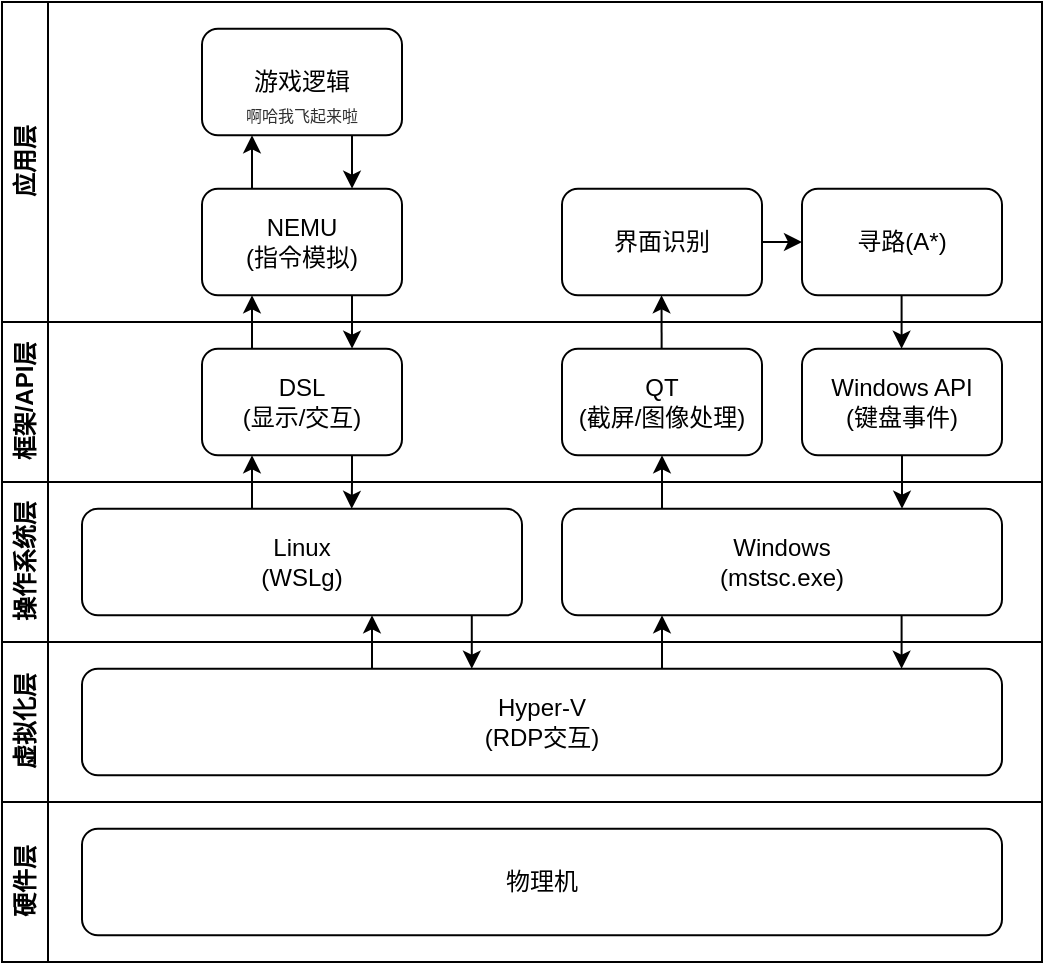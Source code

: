 <mxfile version="24.6.4" type="device">
  <diagram id="kgpKYQtTHZ0yAKxKKP6v" name="Page-1">
    <mxGraphModel dx="1050" dy="669" grid="1" gridSize="10" guides="1" tooltips="1" connect="1" arrows="1" fold="1" page="1" pageScale="1" pageWidth="850" pageHeight="1100" math="0" shadow="0">
      <root>
        <mxCell id="0" />
        <mxCell id="1" parent="0" />
        <mxCell id="DJaSYb6q8fOfhM8VTw5u-53" value="" style="group" vertex="1" connectable="0" parent="1">
          <mxGeometry x="180" y="130" width="520" height="480" as="geometry" />
        </mxCell>
        <mxCell id="DJaSYb6q8fOfhM8VTw5u-1" value="物理机" style="rounded=1;whiteSpace=wrap;html=1;" vertex="1" parent="DJaSYb6q8fOfhM8VTw5u-53">
          <mxGeometry x="40" y="413.333" width="460" height="53.333" as="geometry" />
        </mxCell>
        <mxCell id="DJaSYb6q8fOfhM8VTw5u-2" value="Hyper-V&lt;div&gt;(RDP交互)&lt;/div&gt;" style="rounded=1;whiteSpace=wrap;html=1;" vertex="1" parent="DJaSYb6q8fOfhM8VTw5u-53">
          <mxGeometry x="40" y="333.333" width="460" height="53.333" as="geometry" />
        </mxCell>
        <mxCell id="DJaSYb6q8fOfhM8VTw5u-3" value="Linux&lt;div&gt;(WSLg)&lt;/div&gt;" style="rounded=1;whiteSpace=wrap;html=1;" vertex="1" parent="DJaSYb6q8fOfhM8VTw5u-53">
          <mxGeometry x="40" y="253.333" width="220" height="53.333" as="geometry" />
        </mxCell>
        <mxCell id="DJaSYb6q8fOfhM8VTw5u-4" value="Windows&lt;div&gt;(mstsc.exe)&lt;/div&gt;" style="rounded=1;whiteSpace=wrap;html=1;" vertex="1" parent="DJaSYb6q8fOfhM8VTw5u-53">
          <mxGeometry x="280" y="253.333" width="220" height="53.333" as="geometry" />
        </mxCell>
        <mxCell id="DJaSYb6q8fOfhM8VTw5u-19" style="edgeStyle=orthogonalEdgeStyle;rounded=0;orthogonalLoop=1;jettySize=auto;html=1;exitX=0.75;exitY=1;exitDx=0;exitDy=0;entryX=0.613;entryY=0.001;entryDx=0;entryDy=0;entryPerimeter=0;" edge="1" parent="DJaSYb6q8fOfhM8VTw5u-53" source="DJaSYb6q8fOfhM8VTw5u-6" target="DJaSYb6q8fOfhM8VTw5u-3">
          <mxGeometry relative="1" as="geometry">
            <mxPoint x="175" y="250" as="targetPoint" />
            <Array as="points">
              <mxPoint x="175" y="240" />
              <mxPoint x="175" y="240" />
            </Array>
          </mxGeometry>
        </mxCell>
        <mxCell id="DJaSYb6q8fOfhM8VTw5u-9" value="QT&lt;div&gt;(截屏/图像处理)&lt;/div&gt;" style="rounded=1;whiteSpace=wrap;html=1;" vertex="1" parent="DJaSYb6q8fOfhM8VTw5u-53">
          <mxGeometry x="280" y="173.333" width="100" height="53.333" as="geometry" />
        </mxCell>
        <mxCell id="DJaSYb6q8fOfhM8VTw5u-10" value="寻路(A*)" style="rounded=1;whiteSpace=wrap;html=1;" vertex="1" parent="DJaSYb6q8fOfhM8VTw5u-53">
          <mxGeometry x="400" y="93.33" width="100" height="53.33" as="geometry" />
        </mxCell>
        <mxCell id="DJaSYb6q8fOfhM8VTw5u-12" value="应用层" style="swimlane;horizontal=0;whiteSpace=wrap;html=1;" vertex="1" parent="DJaSYb6q8fOfhM8VTw5u-53">
          <mxGeometry width="520" height="160" as="geometry" />
        </mxCell>
        <mxCell id="DJaSYb6q8fOfhM8VTw5u-34" style="edgeStyle=orthogonalEdgeStyle;rounded=0;orthogonalLoop=1;jettySize=auto;html=1;exitX=0.25;exitY=0;exitDx=0;exitDy=0;" edge="1" parent="DJaSYb6q8fOfhM8VTw5u-12">
          <mxGeometry relative="1" as="geometry">
            <mxPoint x="329.764" y="146.657" as="targetPoint" />
            <mxPoint x="329.82" y="173.323" as="sourcePoint" />
          </mxGeometry>
        </mxCell>
        <mxCell id="DJaSYb6q8fOfhM8VTw5u-48" value="界面识别" style="rounded=1;whiteSpace=wrap;html=1;" vertex="1" parent="DJaSYb6q8fOfhM8VTw5u-12">
          <mxGeometry x="280" y="93.33" width="100" height="53.33" as="geometry" />
        </mxCell>
        <mxCell id="DJaSYb6q8fOfhM8VTw5u-41" style="edgeStyle=orthogonalEdgeStyle;rounded=0;orthogonalLoop=1;jettySize=auto;html=1;exitX=0.25;exitY=0;exitDx=0;exitDy=0;entryX=0.25;entryY=1;entryDx=0;entryDy=0;" edge="1" parent="DJaSYb6q8fOfhM8VTw5u-12" source="DJaSYb6q8fOfhM8VTw5u-5" target="DJaSYb6q8fOfhM8VTw5u-8">
          <mxGeometry relative="1" as="geometry" />
        </mxCell>
        <mxCell id="DJaSYb6q8fOfhM8VTw5u-40" style="edgeStyle=orthogonalEdgeStyle;rounded=0;orthogonalLoop=1;jettySize=auto;html=1;exitX=0.75;exitY=1;exitDx=0;exitDy=0;entryX=0.75;entryY=0;entryDx=0;entryDy=0;" edge="1" parent="DJaSYb6q8fOfhM8VTw5u-12" source="DJaSYb6q8fOfhM8VTw5u-8" target="DJaSYb6q8fOfhM8VTw5u-5">
          <mxGeometry relative="1" as="geometry" />
        </mxCell>
        <mxCell id="DJaSYb6q8fOfhM8VTw5u-6" value="DSL&lt;div&gt;(显示/交互)&lt;/div&gt;" style="rounded=1;whiteSpace=wrap;html=1;" vertex="1" parent="DJaSYb6q8fOfhM8VTw5u-12">
          <mxGeometry x="100" y="173.323" width="100" height="53.333" as="geometry" />
        </mxCell>
        <mxCell id="DJaSYb6q8fOfhM8VTw5u-18" style="edgeStyle=orthogonalEdgeStyle;rounded=0;orthogonalLoop=1;jettySize=auto;html=1;exitX=0.75;exitY=1;exitDx=0;exitDy=0;entryX=0.75;entryY=0;entryDx=0;entryDy=0;" edge="1" parent="DJaSYb6q8fOfhM8VTw5u-12" source="DJaSYb6q8fOfhM8VTw5u-5" target="DJaSYb6q8fOfhM8VTw5u-6">
          <mxGeometry relative="1" as="geometry" />
        </mxCell>
        <mxCell id="DJaSYb6q8fOfhM8VTw5u-5" value="NEMU&lt;div&gt;(指令&lt;span style=&quot;background-color: initial;&quot;&gt;模拟)&lt;/span&gt;&lt;/div&gt;" style="rounded=1;whiteSpace=wrap;html=1;" vertex="1" parent="DJaSYb6q8fOfhM8VTw5u-12">
          <mxGeometry x="100" y="93.323" width="100" height="53.333" as="geometry" />
        </mxCell>
        <mxCell id="DJaSYb6q8fOfhM8VTw5u-45" style="edgeStyle=orthogonalEdgeStyle;rounded=0;orthogonalLoop=1;jettySize=auto;html=1;exitX=0.25;exitY=0;exitDx=0;exitDy=0;entryX=0.25;entryY=1;entryDx=0;entryDy=0;" edge="1" parent="DJaSYb6q8fOfhM8VTw5u-12" source="DJaSYb6q8fOfhM8VTw5u-6" target="DJaSYb6q8fOfhM8VTw5u-5">
          <mxGeometry relative="1" as="geometry" />
        </mxCell>
        <mxCell id="DJaSYb6q8fOfhM8VTw5u-8" value="游戏逻辑" style="rounded=1;whiteSpace=wrap;html=1;" vertex="1" parent="DJaSYb6q8fOfhM8VTw5u-12">
          <mxGeometry x="100" y="13.333" width="100" height="53.333" as="geometry" />
        </mxCell>
        <mxCell id="DJaSYb6q8fOfhM8VTw5u-52" value="啊哈我飞起来啦" style="text;html=1;align=center;verticalAlign=middle;whiteSpace=wrap;rounded=0;fontSize=8;fontColor=#303030;" vertex="1" parent="DJaSYb6q8fOfhM8VTw5u-12">
          <mxGeometry x="105" y="47.34" width="90" height="19.33" as="geometry" />
        </mxCell>
        <mxCell id="DJaSYb6q8fOfhM8VTw5u-13" value="框架/API层" style="swimlane;horizontal=0;whiteSpace=wrap;html=1;" vertex="1" parent="DJaSYb6q8fOfhM8VTw5u-53">
          <mxGeometry y="160" width="520" height="80" as="geometry" />
        </mxCell>
        <mxCell id="DJaSYb6q8fOfhM8VTw5u-24" value="" style="edgeStyle=none;orthogonalLoop=1;jettySize=auto;html=1;rounded=0;" edge="1" parent="DJaSYb6q8fOfhM8VTw5u-13">
          <mxGeometry width="100" relative="1" as="geometry">
            <mxPoint x="330" y="93.333" as="sourcePoint" />
            <mxPoint x="330" y="66.667" as="targetPoint" />
            <Array as="points" />
          </mxGeometry>
        </mxCell>
        <mxCell id="DJaSYb6q8fOfhM8VTw5u-30" value="Windows API&lt;div&gt;(键盘事件)&lt;/div&gt;" style="rounded=1;whiteSpace=wrap;html=1;" vertex="1" parent="DJaSYb6q8fOfhM8VTw5u-13">
          <mxGeometry x="400" y="13.333" width="100" height="53.333" as="geometry" />
        </mxCell>
        <mxCell id="DJaSYb6q8fOfhM8VTw5u-35" value="" style="edgeStyle=none;orthogonalLoop=1;jettySize=auto;html=1;rounded=0;" edge="1" parent="DJaSYb6q8fOfhM8VTw5u-13">
          <mxGeometry width="100" relative="1" as="geometry">
            <mxPoint x="449.8" y="-13.333" as="sourcePoint" />
            <mxPoint x="449.8" y="13.333" as="targetPoint" />
            <Array as="points" />
          </mxGeometry>
        </mxCell>
        <mxCell id="DJaSYb6q8fOfhM8VTw5u-46" value="" style="edgeStyle=none;orthogonalLoop=1;jettySize=auto;html=1;rounded=0;entryX=0.25;entryY=1;entryDx=0;entryDy=0;" edge="1" parent="DJaSYb6q8fOfhM8VTw5u-13" target="DJaSYb6q8fOfhM8VTw5u-6">
          <mxGeometry width="100" relative="1" as="geometry">
            <mxPoint x="125" y="93.333" as="sourcePoint" />
            <mxPoint x="125" y="66.667" as="targetPoint" />
            <Array as="points" />
          </mxGeometry>
        </mxCell>
        <mxCell id="DJaSYb6q8fOfhM8VTw5u-14" value="操作系统层" style="swimlane;horizontal=0;whiteSpace=wrap;html=1;" vertex="1" parent="DJaSYb6q8fOfhM8VTw5u-53">
          <mxGeometry y="240" width="520" height="80" as="geometry" />
        </mxCell>
        <mxCell id="DJaSYb6q8fOfhM8VTw5u-32" style="edgeStyle=orthogonalEdgeStyle;rounded=0;orthogonalLoop=1;jettySize=auto;html=1;exitX=0.75;exitY=1;exitDx=0;exitDy=0;" edge="1" parent="DJaSYb6q8fOfhM8VTw5u-14">
          <mxGeometry relative="1" as="geometry">
            <mxPoint x="234.89" y="93.333" as="targetPoint" />
            <mxPoint x="234.89" y="66.667" as="sourcePoint" />
            <Array as="points">
              <mxPoint x="234.89" y="80" />
              <mxPoint x="234.89" y="80" />
            </Array>
          </mxGeometry>
        </mxCell>
        <mxCell id="DJaSYb6q8fOfhM8VTw5u-33" value="" style="edgeStyle=none;orthogonalLoop=1;jettySize=auto;html=1;rounded=0;" edge="1" parent="DJaSYb6q8fOfhM8VTw5u-14">
          <mxGeometry width="100" relative="1" as="geometry">
            <mxPoint x="330" y="93.333" as="sourcePoint" />
            <mxPoint x="330" y="66.667" as="targetPoint" />
            <Array as="points" />
          </mxGeometry>
        </mxCell>
        <mxCell id="DJaSYb6q8fOfhM8VTw5u-47" value="" style="edgeStyle=none;orthogonalLoop=1;jettySize=auto;html=1;rounded=0;" edge="1" parent="DJaSYb6q8fOfhM8VTw5u-14">
          <mxGeometry width="100" relative="1" as="geometry">
            <mxPoint x="185" y="93.333" as="sourcePoint" />
            <mxPoint x="185" y="66.667" as="targetPoint" />
            <Array as="points" />
          </mxGeometry>
        </mxCell>
        <mxCell id="DJaSYb6q8fOfhM8VTw5u-37" value="" style="edgeStyle=none;orthogonalLoop=1;jettySize=auto;html=1;rounded=0;" edge="1" parent="DJaSYb6q8fOfhM8VTw5u-14">
          <mxGeometry width="100" relative="1" as="geometry">
            <mxPoint x="450" y="-13.333" as="sourcePoint" />
            <mxPoint x="450" y="13.333" as="targetPoint" />
            <Array as="points" />
          </mxGeometry>
        </mxCell>
        <mxCell id="DJaSYb6q8fOfhM8VTw5u-15" value="虚拟化层" style="swimlane;horizontal=0;whiteSpace=wrap;html=1;" vertex="1" parent="DJaSYb6q8fOfhM8VTw5u-53">
          <mxGeometry y="320" width="520" height="80" as="geometry" />
        </mxCell>
        <mxCell id="DJaSYb6q8fOfhM8VTw5u-38" value="" style="edgeStyle=none;orthogonalLoop=1;jettySize=auto;html=1;rounded=0;" edge="1" parent="DJaSYb6q8fOfhM8VTw5u-15">
          <mxGeometry width="100" relative="1" as="geometry">
            <mxPoint x="449.8" y="-13.333" as="sourcePoint" />
            <mxPoint x="449.8" y="13.333" as="targetPoint" />
            <Array as="points" />
          </mxGeometry>
        </mxCell>
        <mxCell id="DJaSYb6q8fOfhM8VTw5u-16" value="硬件层" style="swimlane;horizontal=0;whiteSpace=wrap;html=1;" vertex="1" parent="DJaSYb6q8fOfhM8VTw5u-53">
          <mxGeometry y="400" width="520" height="80" as="geometry" />
        </mxCell>
        <mxCell id="DJaSYb6q8fOfhM8VTw5u-49" style="edgeStyle=orthogonalEdgeStyle;rounded=0;orthogonalLoop=1;jettySize=auto;html=1;exitX=1;exitY=0.5;exitDx=0;exitDy=0;entryX=0;entryY=0.5;entryDx=0;entryDy=0;" edge="1" parent="DJaSYb6q8fOfhM8VTw5u-53" source="DJaSYb6q8fOfhM8VTw5u-48" target="DJaSYb6q8fOfhM8VTw5u-10">
          <mxGeometry relative="1" as="geometry">
            <mxPoint x="360" y="119.995" as="targetPoint" />
          </mxGeometry>
        </mxCell>
      </root>
    </mxGraphModel>
  </diagram>
</mxfile>
